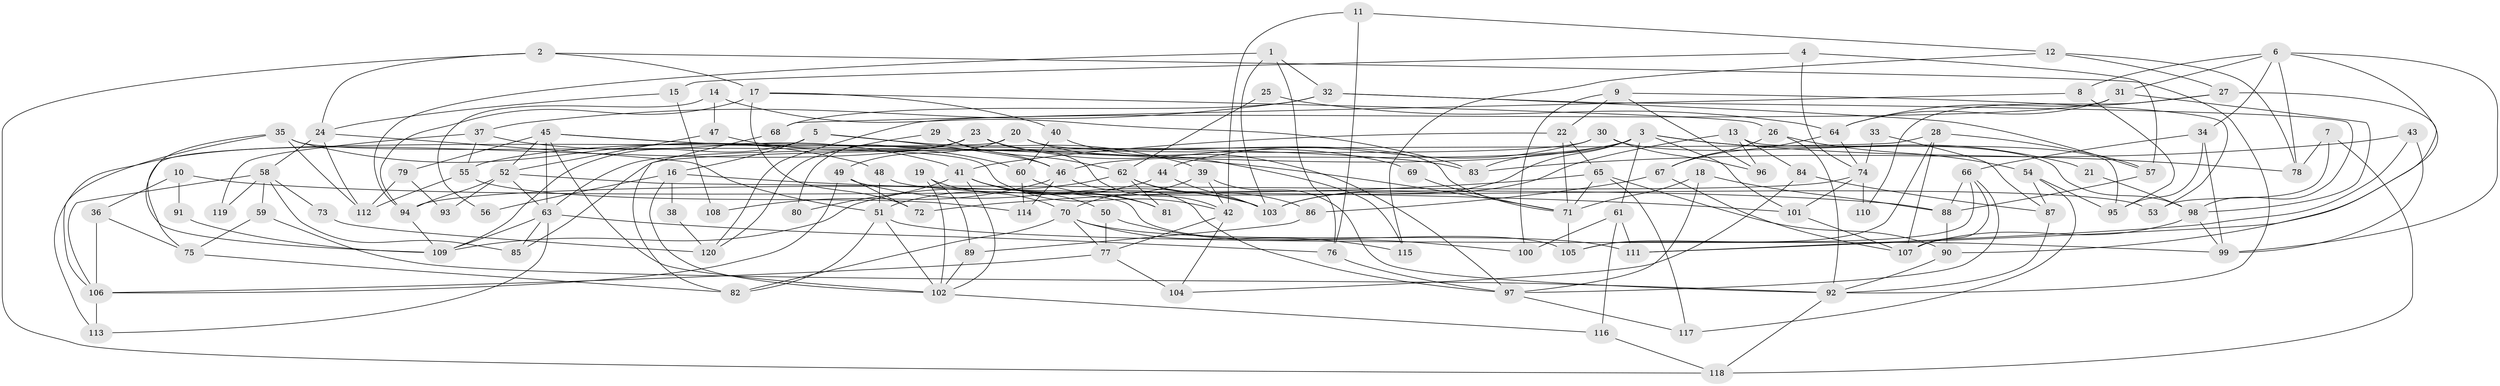 // coarse degree distribution, {7: 0.06944444444444445, 13: 0.027777777777777776, 8: 0.041666666666666664, 4: 0.2361111111111111, 6: 0.125, 3: 0.2222222222222222, 5: 0.08333333333333333, 10: 0.027777777777777776, 2: 0.1111111111111111, 9: 0.027777777777777776, 18: 0.013888888888888888, 11: 0.013888888888888888}
// Generated by graph-tools (version 1.1) at 2025/18/03/04/25 18:18:41]
// undirected, 120 vertices, 240 edges
graph export_dot {
graph [start="1"]
  node [color=gray90,style=filled];
  1;
  2;
  3;
  4;
  5;
  6;
  7;
  8;
  9;
  10;
  11;
  12;
  13;
  14;
  15;
  16;
  17;
  18;
  19;
  20;
  21;
  22;
  23;
  24;
  25;
  26;
  27;
  28;
  29;
  30;
  31;
  32;
  33;
  34;
  35;
  36;
  37;
  38;
  39;
  40;
  41;
  42;
  43;
  44;
  45;
  46;
  47;
  48;
  49;
  50;
  51;
  52;
  53;
  54;
  55;
  56;
  57;
  58;
  59;
  60;
  61;
  62;
  63;
  64;
  65;
  66;
  67;
  68;
  69;
  70;
  71;
  72;
  73;
  74;
  75;
  76;
  77;
  78;
  79;
  80;
  81;
  82;
  83;
  84;
  85;
  86;
  87;
  88;
  89;
  90;
  91;
  92;
  93;
  94;
  95;
  96;
  97;
  98;
  99;
  100;
  101;
  102;
  103;
  104;
  105;
  106;
  107;
  108;
  109;
  110;
  111;
  112;
  113;
  114;
  115;
  116;
  117;
  118;
  119;
  120;
  1 -- 94;
  1 -- 32;
  1 -- 76;
  1 -- 103;
  2 -- 17;
  2 -- 24;
  2 -- 92;
  2 -- 118;
  3 -- 61;
  3 -- 46;
  3 -- 21;
  3 -- 55;
  3 -- 78;
  3 -- 83;
  3 -- 101;
  3 -- 103;
  4 -- 57;
  4 -- 74;
  4 -- 15;
  5 -- 46;
  5 -- 39;
  5 -- 16;
  5 -- 109;
  6 -- 78;
  6 -- 99;
  6 -- 8;
  6 -- 31;
  6 -- 34;
  6 -- 111;
  7 -- 118;
  7 -- 53;
  7 -- 78;
  8 -- 95;
  8 -- 68;
  9 -- 22;
  9 -- 96;
  9 -- 53;
  9 -- 100;
  10 -- 88;
  10 -- 36;
  10 -- 91;
  11 -- 42;
  11 -- 76;
  11 -- 12;
  12 -- 78;
  12 -- 27;
  12 -- 115;
  13 -- 95;
  13 -- 103;
  13 -- 84;
  13 -- 96;
  14 -- 47;
  14 -- 83;
  14 -- 56;
  15 -- 24;
  15 -- 108;
  16 -- 101;
  16 -- 38;
  16 -- 56;
  16 -- 102;
  17 -- 26;
  17 -- 94;
  17 -- 40;
  17 -- 72;
  18 -- 97;
  18 -- 88;
  18 -- 71;
  19 -- 89;
  19 -- 102;
  19 -- 70;
  20 -- 115;
  20 -- 75;
  20 -- 49;
  20 -- 71;
  21 -- 98;
  22 -- 65;
  22 -- 71;
  22 -- 41;
  23 -- 113;
  23 -- 42;
  23 -- 69;
  23 -- 80;
  24 -- 112;
  24 -- 51;
  24 -- 58;
  25 -- 62;
  25 -- 64;
  26 -- 54;
  26 -- 67;
  26 -- 92;
  27 -- 90;
  27 -- 64;
  27 -- 110;
  28 -- 105;
  28 -- 85;
  28 -- 57;
  28 -- 107;
  29 -- 62;
  29 -- 46;
  29 -- 120;
  30 -- 44;
  30 -- 98;
  30 -- 63;
  30 -- 96;
  31 -- 64;
  31 -- 98;
  31 -- 120;
  32 -- 98;
  32 -- 68;
  32 -- 37;
  32 -- 57;
  33 -- 87;
  33 -- 74;
  34 -- 99;
  34 -- 66;
  34 -- 95;
  35 -- 109;
  35 -- 42;
  35 -- 48;
  35 -- 106;
  35 -- 112;
  36 -- 106;
  36 -- 75;
  37 -- 41;
  37 -- 55;
  37 -- 119;
  38 -- 120;
  39 -- 92;
  39 -- 70;
  39 -- 42;
  40 -- 97;
  40 -- 60;
  41 -- 102;
  41 -- 50;
  41 -- 80;
  41 -- 81;
  42 -- 77;
  42 -- 104;
  43 -- 111;
  43 -- 83;
  43 -- 99;
  44 -- 51;
  44 -- 103;
  45 -- 71;
  45 -- 52;
  45 -- 63;
  45 -- 79;
  45 -- 83;
  45 -- 102;
  46 -- 97;
  46 -- 114;
  46 -- 108;
  47 -- 60;
  47 -- 52;
  48 -- 51;
  48 -- 53;
  49 -- 103;
  49 -- 72;
  49 -- 106;
  50 -- 100;
  50 -- 77;
  51 -- 99;
  51 -- 102;
  51 -- 82;
  52 -- 63;
  52 -- 105;
  52 -- 93;
  52 -- 94;
  54 -- 117;
  54 -- 87;
  54 -- 95;
  55 -- 112;
  55 -- 114;
  57 -- 88;
  58 -- 106;
  58 -- 59;
  58 -- 73;
  58 -- 85;
  58 -- 119;
  59 -- 92;
  59 -- 75;
  60 -- 81;
  60 -- 114;
  61 -- 116;
  61 -- 111;
  61 -- 100;
  62 -- 103;
  62 -- 109;
  62 -- 81;
  62 -- 86;
  63 -- 76;
  63 -- 85;
  63 -- 109;
  63 -- 113;
  64 -- 74;
  64 -- 67;
  65 -- 71;
  65 -- 72;
  65 -- 90;
  65 -- 117;
  66 -- 88;
  66 -- 97;
  66 -- 105;
  66 -- 107;
  67 -- 107;
  67 -- 86;
  68 -- 82;
  69 -- 71;
  70 -- 77;
  70 -- 82;
  70 -- 111;
  70 -- 115;
  71 -- 105;
  73 -- 120;
  74 -- 94;
  74 -- 101;
  74 -- 110;
  75 -- 82;
  76 -- 97;
  77 -- 106;
  77 -- 104;
  79 -- 112;
  79 -- 93;
  84 -- 104;
  84 -- 87;
  86 -- 89;
  87 -- 92;
  88 -- 90;
  89 -- 102;
  90 -- 92;
  91 -- 109;
  92 -- 118;
  94 -- 109;
  97 -- 117;
  98 -- 107;
  98 -- 99;
  101 -- 107;
  102 -- 116;
  106 -- 113;
  116 -- 118;
}
